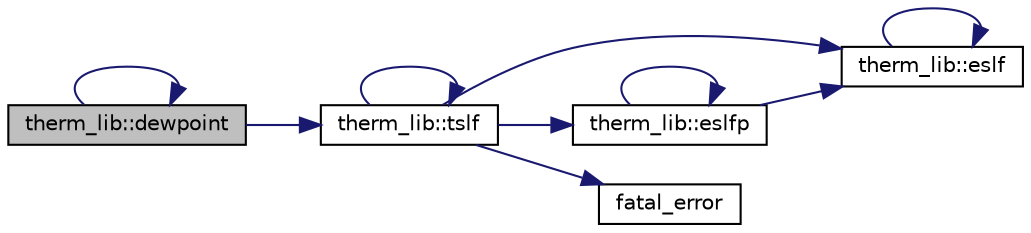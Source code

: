 digraph "therm_lib::dewpoint"
{
 // LATEX_PDF_SIZE
  edge [fontname="Helvetica",fontsize="10",labelfontname="Helvetica",labelfontsize="10"];
  node [fontname="Helvetica",fontsize="10",shape=record];
  rankdir="LR";
  Node1 [label="therm_lib::dewpoint",height=0.2,width=0.4,color="black", fillcolor="grey75", style="filled", fontcolor="black",tooltip=" "];
  Node1 -> Node1 [color="midnightblue",fontsize="10",style="solid"];
  Node1 -> Node2 [color="midnightblue",fontsize="10",style="solid"];
  Node2 [label="therm_lib::tslf",height=0.2,width=0.4,color="black", fillcolor="white", style="filled",URL="$namespacetherm__lib.html#af4ba481a98f65fb3f1e2ff6fb30ace23",tooltip=" "];
  Node2 -> Node3 [color="midnightblue",fontsize="10",style="solid"];
  Node3 [label="therm_lib::eslf",height=0.2,width=0.4,color="black", fillcolor="white", style="filled",URL="$namespacetherm__lib.html#a82ae02323247d6435153002a309552fb",tooltip=" "];
  Node3 -> Node3 [color="midnightblue",fontsize="10",style="solid"];
  Node2 -> Node4 [color="midnightblue",fontsize="10",style="solid"];
  Node4 [label="therm_lib::eslfp",height=0.2,width=0.4,color="black", fillcolor="white", style="filled",URL="$namespacetherm__lib.html#a4339cfce3e15e3410bcc7ba6a7d6ba06",tooltip=" "];
  Node4 -> Node3 [color="midnightblue",fontsize="10",style="solid"];
  Node4 -> Node4 [color="midnightblue",fontsize="10",style="solid"];
  Node2 -> Node5 [color="midnightblue",fontsize="10",style="solid"];
  Node5 [label="fatal_error",height=0.2,width=0.4,color="black", fillcolor="white", style="filled",URL="$fatal__error_8_f90.html#a2a2bff228716ab48a81c795b348d1665",tooltip=" "];
  Node2 -> Node2 [color="midnightblue",fontsize="10",style="solid"];
}

